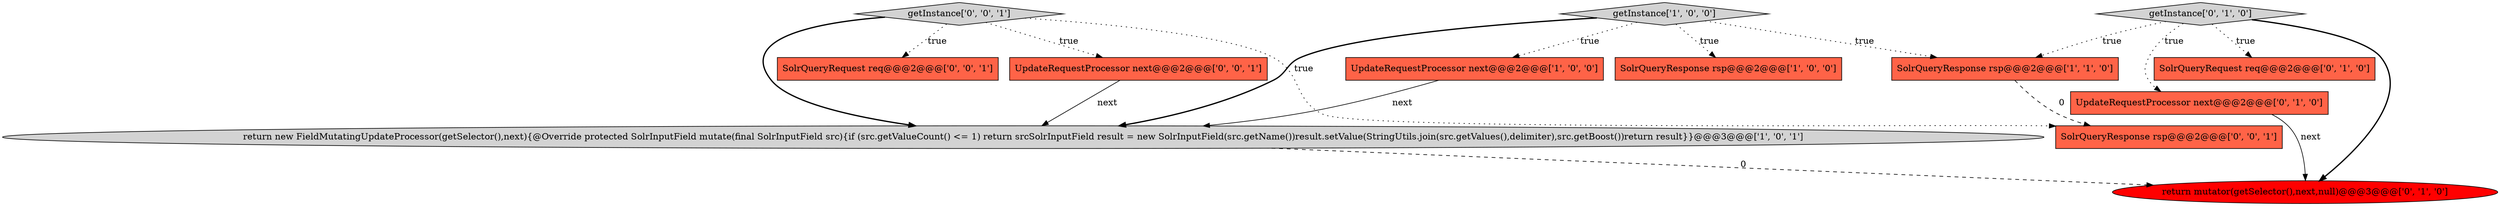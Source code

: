 digraph {
9 [style = filled, label = "SolrQueryRequest req@@@2@@@['0', '0', '1']", fillcolor = tomato, shape = box image = "AAA0AAABBB3BBB"];
6 [style = filled, label = "UpdateRequestProcessor next@@@2@@@['0', '1', '0']", fillcolor = tomato, shape = box image = "AAA0AAABBB2BBB"];
10 [style = filled, label = "UpdateRequestProcessor next@@@2@@@['0', '0', '1']", fillcolor = tomato, shape = box image = "AAA0AAABBB3BBB"];
5 [style = filled, label = "SolrQueryRequest req@@@2@@@['0', '1', '0']", fillcolor = tomato, shape = box image = "AAA0AAABBB2BBB"];
7 [style = filled, label = "return mutator(getSelector(),next,null)@@@3@@@['0', '1', '0']", fillcolor = red, shape = ellipse image = "AAA1AAABBB2BBB"];
0 [style = filled, label = "SolrQueryResponse rsp@@@2@@@['1', '0', '0']", fillcolor = tomato, shape = box image = "AAA0AAABBB1BBB"];
1 [style = filled, label = "return new FieldMutatingUpdateProcessor(getSelector(),next){@Override protected SolrInputField mutate(final SolrInputField src){if (src.getValueCount() <= 1) return srcSolrInputField result = new SolrInputField(src.getName())result.setValue(StringUtils.join(src.getValues(),delimiter),src.getBoost())return result}}@@@3@@@['1', '0', '1']", fillcolor = lightgray, shape = ellipse image = "AAA0AAABBB1BBB"];
12 [style = filled, label = "getInstance['0', '0', '1']", fillcolor = lightgray, shape = diamond image = "AAA0AAABBB3BBB"];
2 [style = filled, label = "UpdateRequestProcessor next@@@2@@@['1', '0', '0']", fillcolor = tomato, shape = box image = "AAA0AAABBB1BBB"];
3 [style = filled, label = "SolrQueryResponse rsp@@@2@@@['1', '1', '0']", fillcolor = tomato, shape = box image = "AAA0AAABBB1BBB"];
4 [style = filled, label = "getInstance['1', '0', '0']", fillcolor = lightgray, shape = diamond image = "AAA0AAABBB1BBB"];
8 [style = filled, label = "getInstance['0', '1', '0']", fillcolor = lightgray, shape = diamond image = "AAA0AAABBB2BBB"];
11 [style = filled, label = "SolrQueryResponse rsp@@@2@@@['0', '0', '1']", fillcolor = tomato, shape = box image = "AAA0AAABBB3BBB"];
8->7 [style = bold, label=""];
4->1 [style = bold, label=""];
10->1 [style = solid, label="next"];
4->3 [style = dotted, label="true"];
8->6 [style = dotted, label="true"];
1->7 [style = dashed, label="0"];
12->10 [style = dotted, label="true"];
8->5 [style = dotted, label="true"];
12->9 [style = dotted, label="true"];
12->1 [style = bold, label=""];
6->7 [style = solid, label="next"];
4->2 [style = dotted, label="true"];
3->11 [style = dashed, label="0"];
2->1 [style = solid, label="next"];
4->0 [style = dotted, label="true"];
8->3 [style = dotted, label="true"];
12->11 [style = dotted, label="true"];
}
